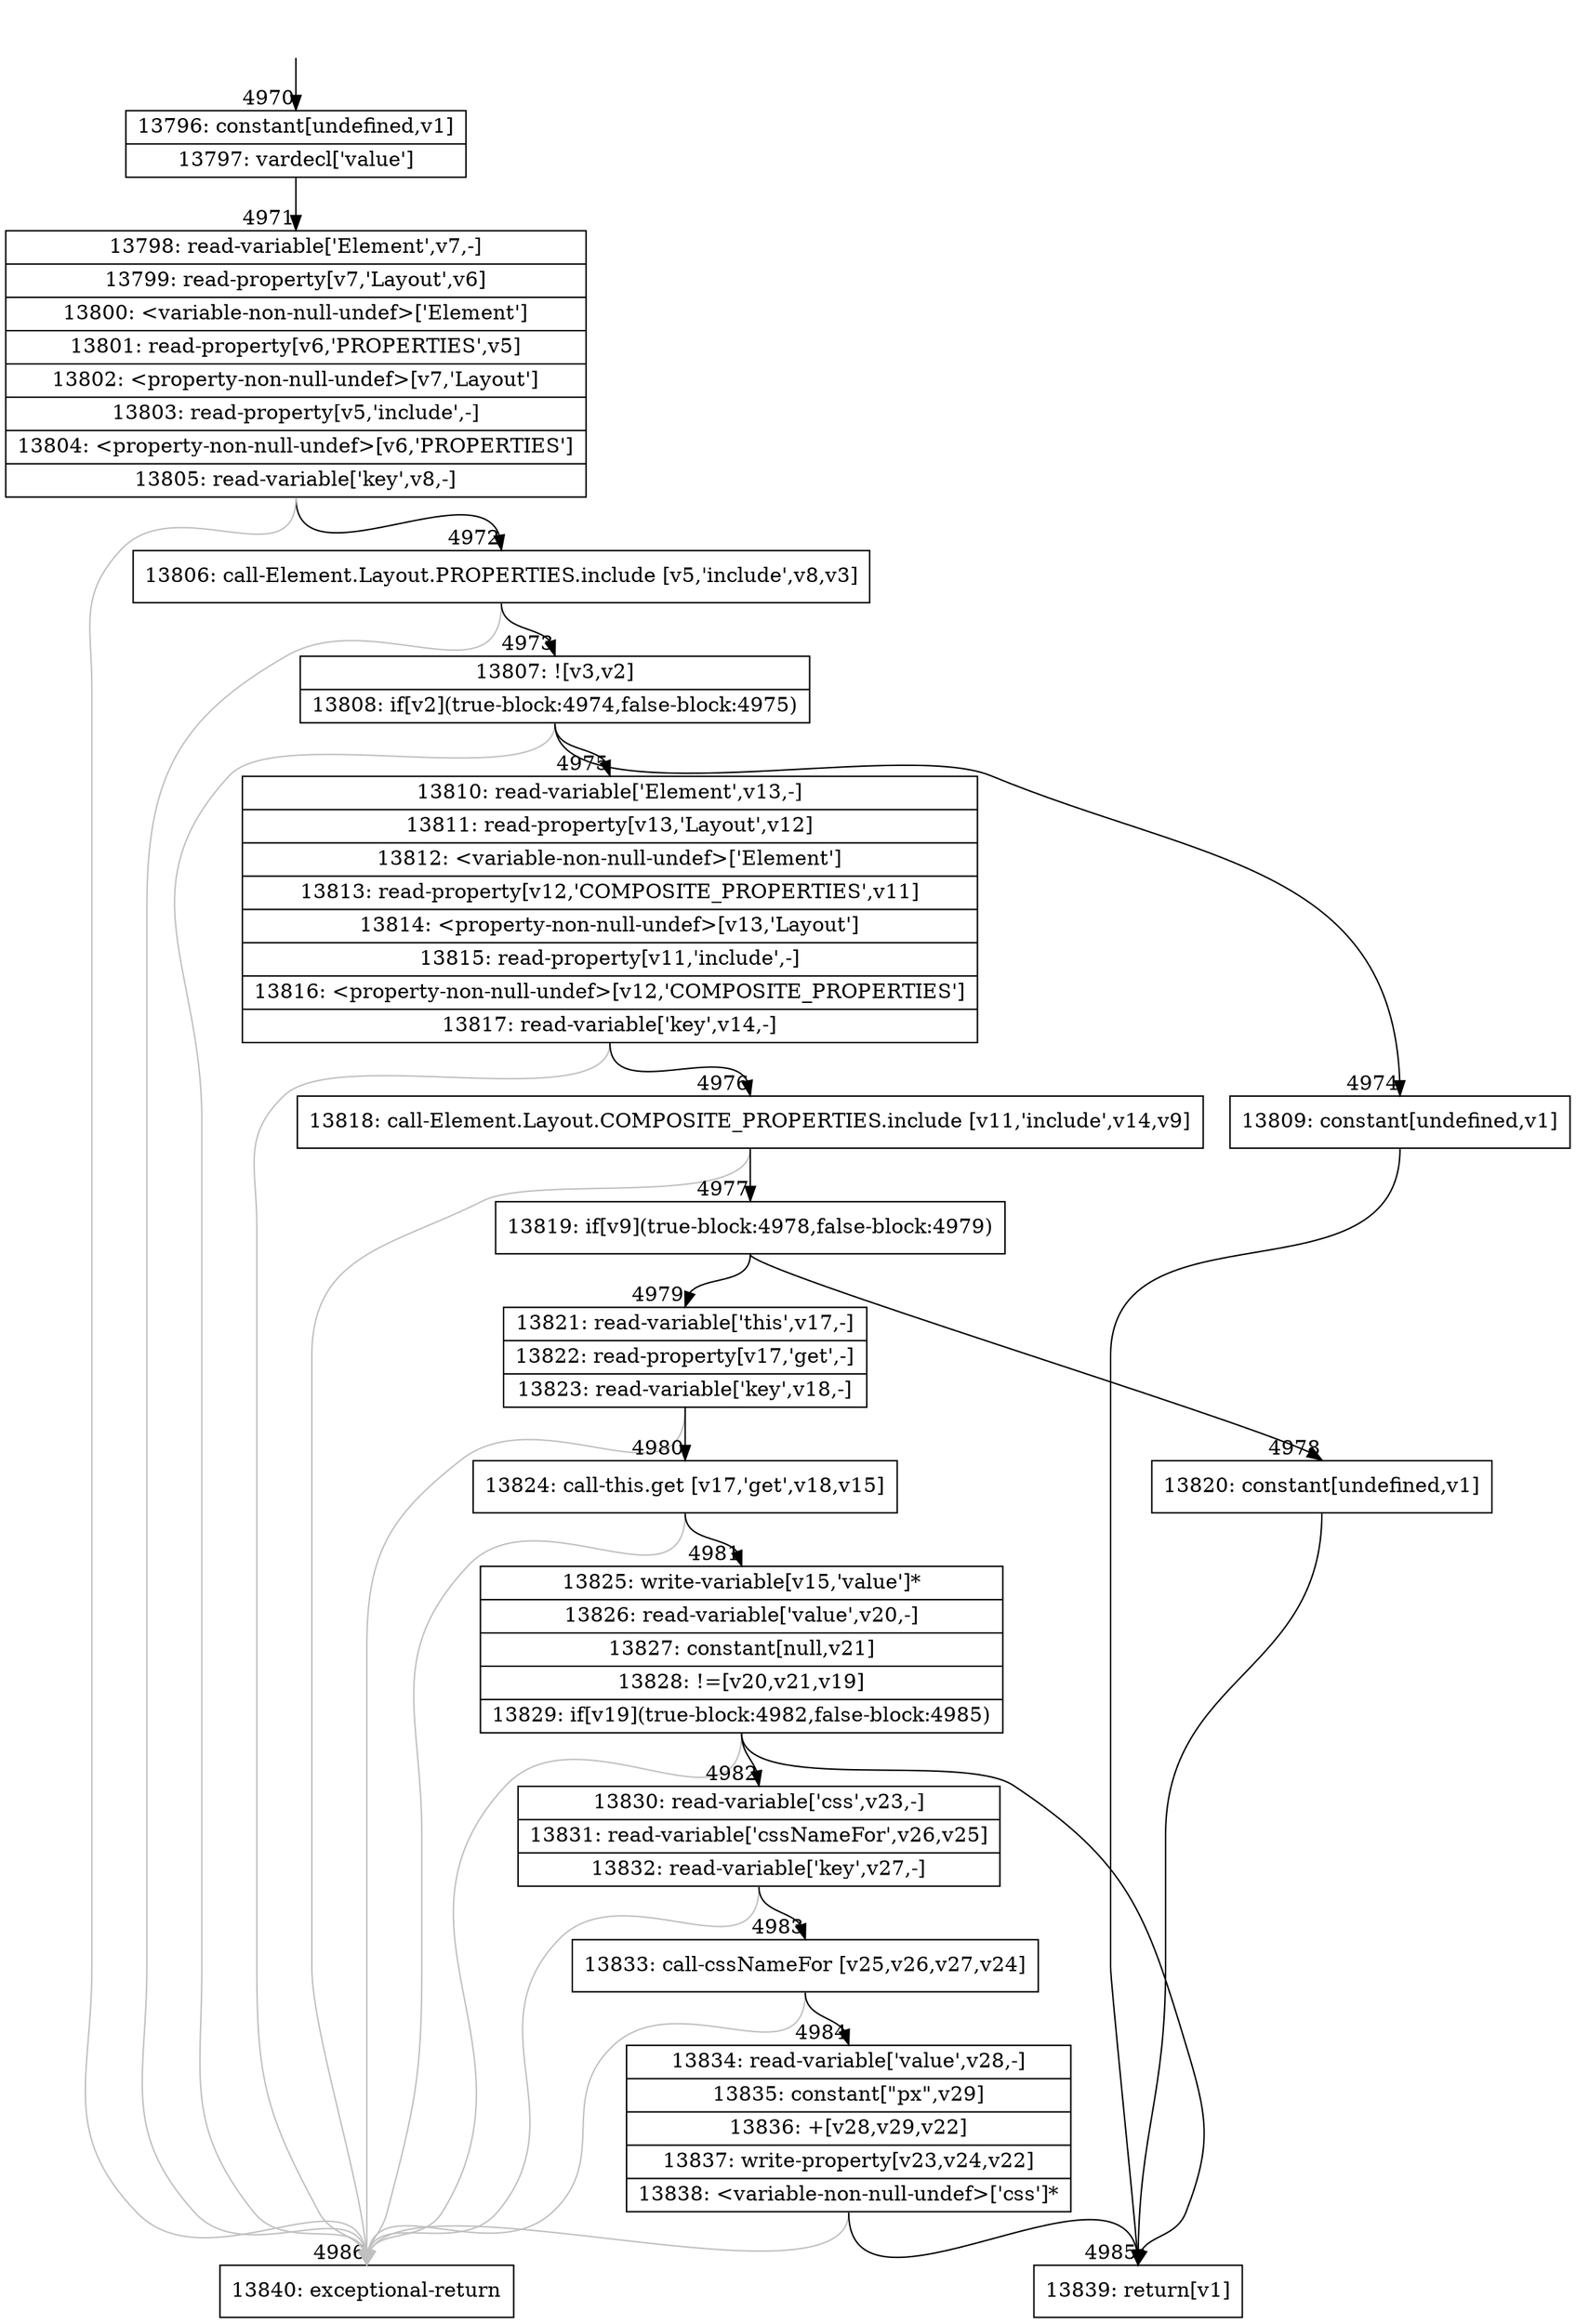 digraph {
rankdir="TD"
BB_entry393[shape=none,label=""];
BB_entry393 -> BB4970 [tailport=s, headport=n, headlabel="    4970"]
BB4970 [shape=record label="{13796: constant[undefined,v1]|13797: vardecl['value']}" ] 
BB4970 -> BB4971 [tailport=s, headport=n, headlabel="      4971"]
BB4971 [shape=record label="{13798: read-variable['Element',v7,-]|13799: read-property[v7,'Layout',v6]|13800: \<variable-non-null-undef\>['Element']|13801: read-property[v6,'PROPERTIES',v5]|13802: \<property-non-null-undef\>[v7,'Layout']|13803: read-property[v5,'include',-]|13804: \<property-non-null-undef\>[v6,'PROPERTIES']|13805: read-variable['key',v8,-]}" ] 
BB4971 -> BB4972 [tailport=s, headport=n, headlabel="      4972"]
BB4971 -> BB4986 [tailport=s, headport=n, color=gray, headlabel="      4986"]
BB4972 [shape=record label="{13806: call-Element.Layout.PROPERTIES.include [v5,'include',v8,v3]}" ] 
BB4972 -> BB4973 [tailport=s, headport=n, headlabel="      4973"]
BB4972 -> BB4986 [tailport=s, headport=n, color=gray]
BB4973 [shape=record label="{13807: ![v3,v2]|13808: if[v2](true-block:4974,false-block:4975)}" ] 
BB4973 -> BB4974 [tailport=s, headport=n, headlabel="      4974"]
BB4973 -> BB4975 [tailport=s, headport=n, headlabel="      4975"]
BB4973 -> BB4986 [tailport=s, headport=n, color=gray]
BB4974 [shape=record label="{13809: constant[undefined,v1]}" ] 
BB4974 -> BB4985 [tailport=s, headport=n, headlabel="      4985"]
BB4975 [shape=record label="{13810: read-variable['Element',v13,-]|13811: read-property[v13,'Layout',v12]|13812: \<variable-non-null-undef\>['Element']|13813: read-property[v12,'COMPOSITE_PROPERTIES',v11]|13814: \<property-non-null-undef\>[v13,'Layout']|13815: read-property[v11,'include',-]|13816: \<property-non-null-undef\>[v12,'COMPOSITE_PROPERTIES']|13817: read-variable['key',v14,-]}" ] 
BB4975 -> BB4976 [tailport=s, headport=n, headlabel="      4976"]
BB4975 -> BB4986 [tailport=s, headport=n, color=gray]
BB4976 [shape=record label="{13818: call-Element.Layout.COMPOSITE_PROPERTIES.include [v11,'include',v14,v9]}" ] 
BB4976 -> BB4977 [tailport=s, headport=n, headlabel="      4977"]
BB4976 -> BB4986 [tailport=s, headport=n, color=gray]
BB4977 [shape=record label="{13819: if[v9](true-block:4978,false-block:4979)}" ] 
BB4977 -> BB4978 [tailport=s, headport=n, headlabel="      4978"]
BB4977 -> BB4979 [tailport=s, headport=n, headlabel="      4979"]
BB4978 [shape=record label="{13820: constant[undefined,v1]}" ] 
BB4978 -> BB4985 [tailport=s, headport=n]
BB4979 [shape=record label="{13821: read-variable['this',v17,-]|13822: read-property[v17,'get',-]|13823: read-variable['key',v18,-]}" ] 
BB4979 -> BB4980 [tailport=s, headport=n, headlabel="      4980"]
BB4979 -> BB4986 [tailport=s, headport=n, color=gray]
BB4980 [shape=record label="{13824: call-this.get [v17,'get',v18,v15]}" ] 
BB4980 -> BB4981 [tailport=s, headport=n, headlabel="      4981"]
BB4980 -> BB4986 [tailport=s, headport=n, color=gray]
BB4981 [shape=record label="{13825: write-variable[v15,'value']*|13826: read-variable['value',v20,-]|13827: constant[null,v21]|13828: !=[v20,v21,v19]|13829: if[v19](true-block:4982,false-block:4985)}" ] 
BB4981 -> BB4982 [tailport=s, headport=n, headlabel="      4982"]
BB4981 -> BB4985 [tailport=s, headport=n]
BB4981 -> BB4986 [tailport=s, headport=n, color=gray]
BB4982 [shape=record label="{13830: read-variable['css',v23,-]|13831: read-variable['cssNameFor',v26,v25]|13832: read-variable['key',v27,-]}" ] 
BB4982 -> BB4983 [tailport=s, headport=n, headlabel="      4983"]
BB4982 -> BB4986 [tailport=s, headport=n, color=gray]
BB4983 [shape=record label="{13833: call-cssNameFor [v25,v26,v27,v24]}" ] 
BB4983 -> BB4984 [tailport=s, headport=n, headlabel="      4984"]
BB4983 -> BB4986 [tailport=s, headport=n, color=gray]
BB4984 [shape=record label="{13834: read-variable['value',v28,-]|13835: constant[\"px\",v29]|13836: +[v28,v29,v22]|13837: write-property[v23,v24,v22]|13838: \<variable-non-null-undef\>['css']*}" ] 
BB4984 -> BB4985 [tailport=s, headport=n]
BB4984 -> BB4986 [tailport=s, headport=n, color=gray]
BB4985 [shape=record label="{13839: return[v1]}" ] 
BB4986 [shape=record label="{13840: exceptional-return}" ] 
//#$~ 3762
}

